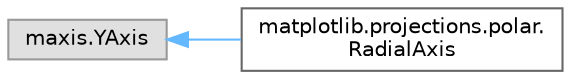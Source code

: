 digraph "Graphical Class Hierarchy"
{
 // LATEX_PDF_SIZE
  bgcolor="transparent";
  edge [fontname=Helvetica,fontsize=10,labelfontname=Helvetica,labelfontsize=10];
  node [fontname=Helvetica,fontsize=10,shape=box,height=0.2,width=0.4];
  rankdir="LR";
  Node0 [id="Node000000",label="maxis.YAxis",height=0.2,width=0.4,color="grey60", fillcolor="#E0E0E0", style="filled",tooltip=" "];
  Node0 -> Node1 [id="edge3982_Node000000_Node000001",dir="back",color="steelblue1",style="solid",tooltip=" "];
  Node1 [id="Node000001",label="matplotlib.projections.polar.\lRadialAxis",height=0.2,width=0.4,color="grey40", fillcolor="white", style="filled",URL="$da/d9e/classmatplotlib_1_1projections_1_1polar_1_1RadialAxis.html",tooltip=" "];
}
